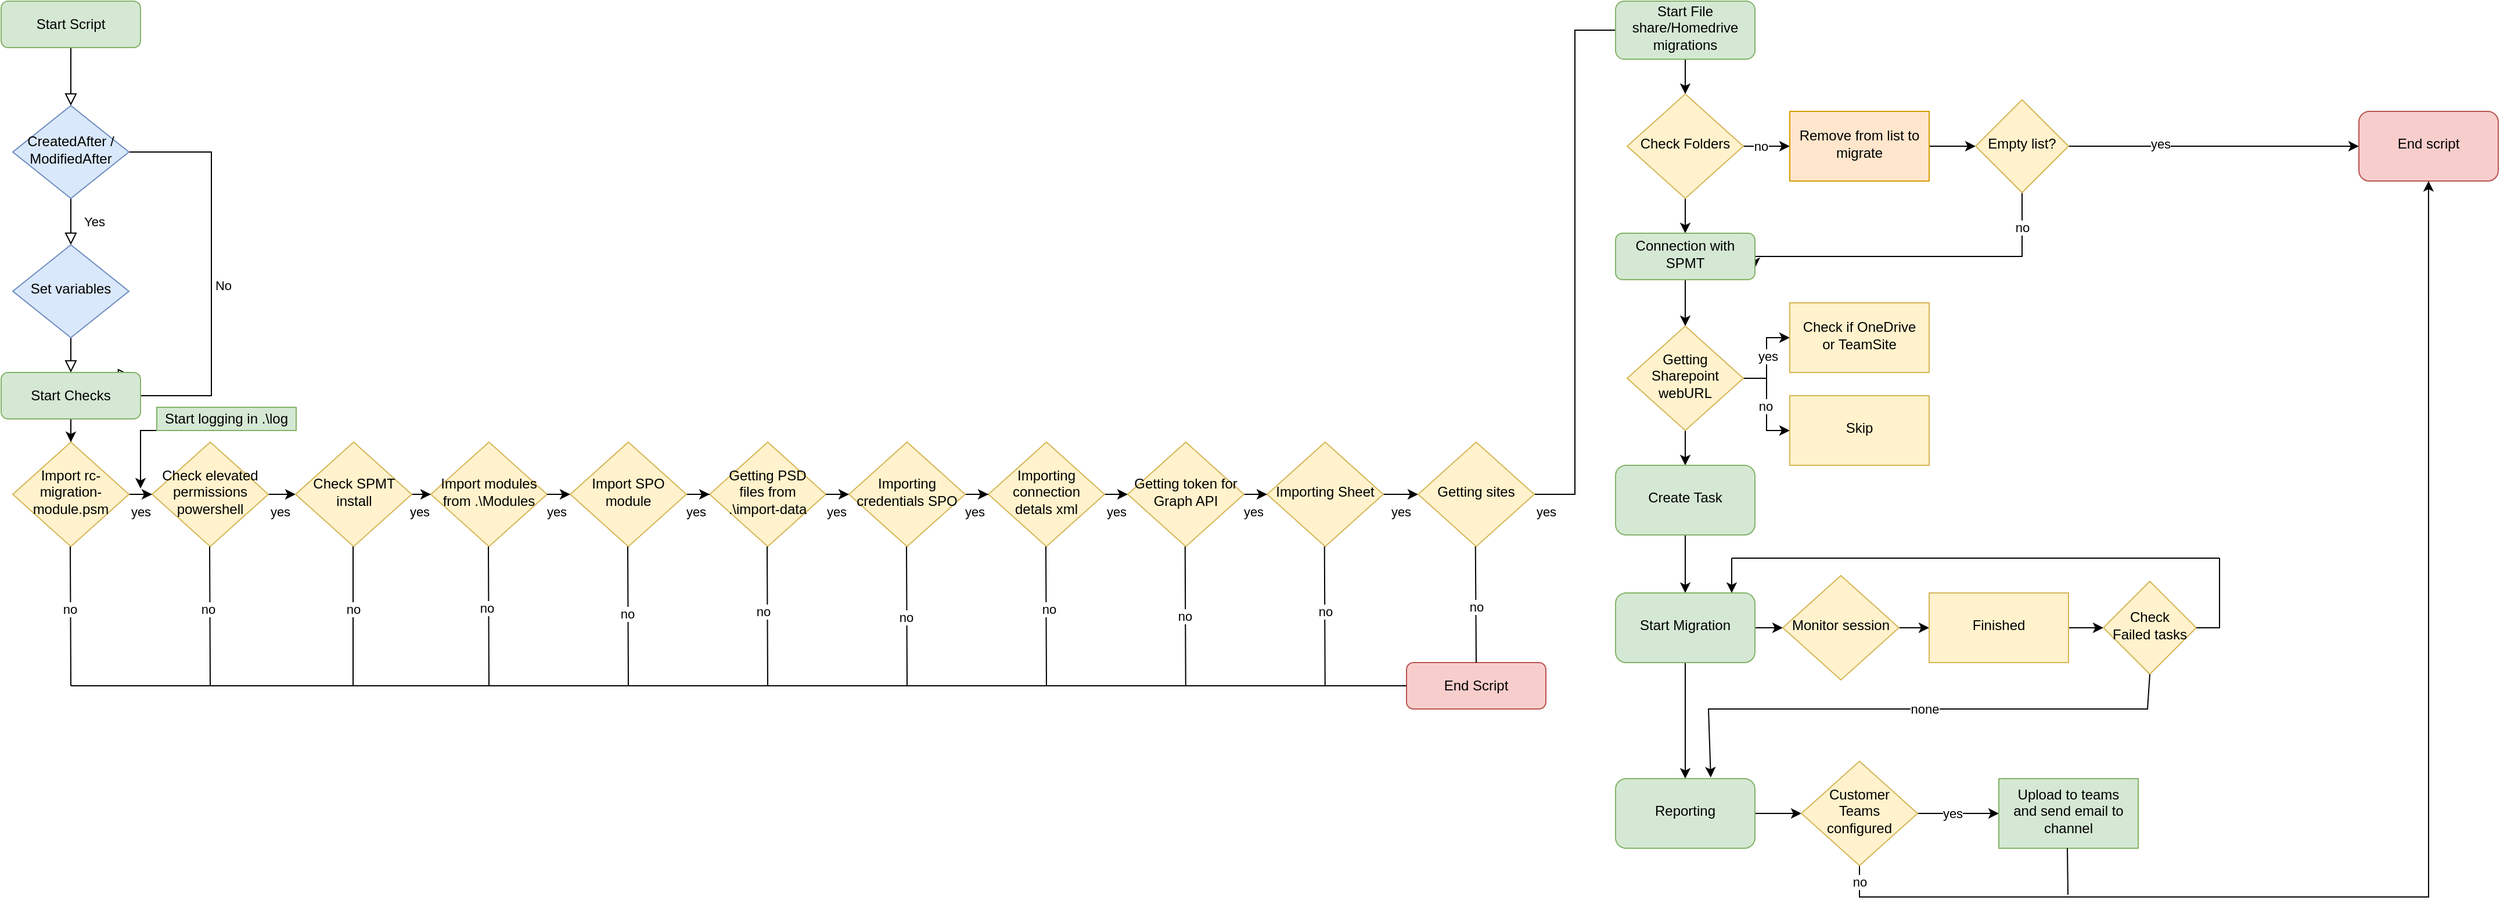 <mxfile version="22.0.4" type="onedrive">
  <diagram id="C5RBs43oDa-KdzZeNtuy" name="Page-1">
    <mxGraphModel grid="1" page="1" gridSize="10" guides="1" tooltips="1" connect="1" arrows="1" fold="1" pageScale="1" pageWidth="1169" pageHeight="827" math="0" shadow="0">
      <root>
        <mxCell id="WIyWlLk6GJQsqaUBKTNV-0" />
        <mxCell id="WIyWlLk6GJQsqaUBKTNV-1" parent="WIyWlLk6GJQsqaUBKTNV-0" />
        <mxCell id="WIyWlLk6GJQsqaUBKTNV-2" value="" style="rounded=0;html=1;jettySize=auto;orthogonalLoop=1;fontSize=11;endArrow=block;endFill=0;endSize=8;strokeWidth=1;shadow=0;labelBackgroundColor=none;edgeStyle=orthogonalEdgeStyle;" edge="1" parent="WIyWlLk6GJQsqaUBKTNV-1" source="WIyWlLk6GJQsqaUBKTNV-3" target="WIyWlLk6GJQsqaUBKTNV-6">
          <mxGeometry relative="1" as="geometry" />
        </mxCell>
        <mxCell id="WIyWlLk6GJQsqaUBKTNV-3" value="Start Script" style="rounded=1;whiteSpace=wrap;html=1;fontSize=12;glass=0;strokeWidth=1;shadow=0;fillColor=#d5e8d4;strokeColor=#82b366;" vertex="1" parent="WIyWlLk6GJQsqaUBKTNV-1">
          <mxGeometry x="10" y="10" width="120" height="40" as="geometry" />
        </mxCell>
        <mxCell id="WIyWlLk6GJQsqaUBKTNV-4" value="Yes" style="rounded=0;html=1;jettySize=auto;orthogonalLoop=1;fontSize=11;endArrow=block;endFill=0;endSize=8;strokeWidth=1;shadow=0;labelBackgroundColor=none;edgeStyle=orthogonalEdgeStyle;" edge="1" parent="WIyWlLk6GJQsqaUBKTNV-1" source="WIyWlLk6GJQsqaUBKTNV-6" target="WIyWlLk6GJQsqaUBKTNV-10">
          <mxGeometry y="20" relative="1" as="geometry">
            <mxPoint as="offset" />
          </mxGeometry>
        </mxCell>
        <mxCell id="WIyWlLk6GJQsqaUBKTNV-5" value="No" style="edgeStyle=orthogonalEdgeStyle;rounded=0;html=1;jettySize=auto;orthogonalLoop=1;fontSize=11;endArrow=block;endFill=0;endSize=8;strokeWidth=1;shadow=0;labelBackgroundColor=none;entryX=0.925;entryY=0.05;entryDx=0;entryDy=0;entryPerimeter=0;" edge="1" parent="WIyWlLk6GJQsqaUBKTNV-1" source="WIyWlLk6GJQsqaUBKTNV-6" target="WIyWlLk6GJQsqaUBKTNV-11">
          <mxGeometry y="10" relative="1" as="geometry">
            <mxPoint as="offset" />
            <mxPoint x="190" y="340" as="targetPoint" />
            <Array as="points">
              <mxPoint x="191" y="140" />
              <mxPoint x="191" y="350" />
              <mxPoint x="120" y="350" />
            </Array>
          </mxGeometry>
        </mxCell>
        <mxCell id="WIyWlLk6GJQsqaUBKTNV-6" value="CreatedAfter / ModifiedAfter" style="rhombus;whiteSpace=wrap;html=1;shadow=0;fontFamily=Helvetica;fontSize=12;align=center;strokeWidth=1;spacing=6;spacingTop=-4;fillColor=#dae8fc;strokeColor=#6c8ebf;" vertex="1" parent="WIyWlLk6GJQsqaUBKTNV-1">
          <mxGeometry x="20" y="100" width="100" height="80" as="geometry" />
        </mxCell>
        <mxCell id="WIyWlLk6GJQsqaUBKTNV-8" value="" style="rounded=0;html=1;jettySize=auto;orthogonalLoop=1;fontSize=11;endArrow=block;endFill=0;endSize=8;strokeWidth=1;shadow=0;labelBackgroundColor=none;edgeStyle=orthogonalEdgeStyle;" edge="1" parent="WIyWlLk6GJQsqaUBKTNV-1" source="WIyWlLk6GJQsqaUBKTNV-10" target="WIyWlLk6GJQsqaUBKTNV-11">
          <mxGeometry x="0.333" y="20" relative="1" as="geometry">
            <mxPoint as="offset" />
          </mxGeometry>
        </mxCell>
        <mxCell id="WIyWlLk6GJQsqaUBKTNV-10" value="Set variables" style="rhombus;whiteSpace=wrap;html=1;shadow=0;fontFamily=Helvetica;fontSize=12;align=center;strokeWidth=1;spacing=6;spacingTop=-4;fillColor=#dae8fc;strokeColor=#6c8ebf;" vertex="1" parent="WIyWlLk6GJQsqaUBKTNV-1">
          <mxGeometry x="20" y="220" width="100" height="80" as="geometry" />
        </mxCell>
        <mxCell id="X2gnwyG0yoY0E8hO98Kq-0" style="edgeStyle=orthogonalEdgeStyle;rounded=0;orthogonalLoop=1;jettySize=auto;html=1;exitX=0.5;exitY=0;exitDx=0;exitDy=0;" edge="1" parent="WIyWlLk6GJQsqaUBKTNV-1" source="WIyWlLk6GJQsqaUBKTNV-11">
          <mxGeometry relative="1" as="geometry">
            <mxPoint x="80" y="340" as="targetPoint" />
          </mxGeometry>
        </mxCell>
        <mxCell id="X2gnwyG0yoY0E8hO98Kq-4" value="" style="edgeStyle=orthogonalEdgeStyle;rounded=0;orthogonalLoop=1;jettySize=auto;html=1;" edge="1" parent="WIyWlLk6GJQsqaUBKTNV-1" source="WIyWlLk6GJQsqaUBKTNV-11" target="X2gnwyG0yoY0E8hO98Kq-2">
          <mxGeometry relative="1" as="geometry" />
        </mxCell>
        <mxCell id="WIyWlLk6GJQsqaUBKTNV-11" value="Start Checks" style="rounded=1;whiteSpace=wrap;html=1;fontSize=12;glass=0;strokeWidth=1;shadow=0;fillColor=#d5e8d4;strokeColor=#82b366;" vertex="1" parent="WIyWlLk6GJQsqaUBKTNV-1">
          <mxGeometry x="10" y="330" width="120" height="40" as="geometry" />
        </mxCell>
        <mxCell id="X2gnwyG0yoY0E8hO98Kq-1" value="End Script" style="rounded=1;whiteSpace=wrap;html=1;fontSize=12;glass=0;strokeWidth=1;shadow=0;fillColor=#f8cecc;strokeColor=#b85450;" vertex="1" parent="WIyWlLk6GJQsqaUBKTNV-1">
          <mxGeometry x="1220" y="580" width="120" height="40" as="geometry" />
        </mxCell>
        <mxCell id="X2gnwyG0yoY0E8hO98Kq-52" value="yes" style="edgeStyle=orthogonalEdgeStyle;rounded=0;orthogonalLoop=1;jettySize=auto;html=1;" edge="1" parent="WIyWlLk6GJQsqaUBKTNV-1" source="X2gnwyG0yoY0E8hO98Kq-2" target="X2gnwyG0yoY0E8hO98Kq-5">
          <mxGeometry x="0.667" y="-15" relative="1" as="geometry">
            <mxPoint as="offset" />
          </mxGeometry>
        </mxCell>
        <mxCell id="X2gnwyG0yoY0E8hO98Kq-2" value="Import rc-migration-module.psm" style="rhombus;whiteSpace=wrap;html=1;shadow=0;fontFamily=Helvetica;fontSize=12;align=center;strokeWidth=1;spacing=6;spacingTop=-4;fillColor=#fff2cc;strokeColor=#d6b656;" vertex="1" parent="WIyWlLk6GJQsqaUBKTNV-1">
          <mxGeometry x="20" y="390" width="100" height="90" as="geometry" />
        </mxCell>
        <mxCell id="X2gnwyG0yoY0E8hO98Kq-53" value="" style="edgeStyle=orthogonalEdgeStyle;rounded=0;orthogonalLoop=1;jettySize=auto;html=1;" edge="1" parent="WIyWlLk6GJQsqaUBKTNV-1" source="X2gnwyG0yoY0E8hO98Kq-5" target="X2gnwyG0yoY0E8hO98Kq-8">
          <mxGeometry relative="1" as="geometry" />
        </mxCell>
        <mxCell id="H2XWHHad7Rk51bSt3Na_-13" value="yes" style="edgeLabel;html=1;align=center;verticalAlign=middle;resizable=0;points=[];" connectable="0" vertex="1" parent="X2gnwyG0yoY0E8hO98Kq-53">
          <mxGeometry x="0.522" y="2" relative="1" as="geometry">
            <mxPoint y="17" as="offset" />
          </mxGeometry>
        </mxCell>
        <mxCell id="X2gnwyG0yoY0E8hO98Kq-5" value="Check elevated permissions powershell" style="rhombus;whiteSpace=wrap;html=1;shadow=0;fontFamily=Helvetica;fontSize=12;align=center;strokeWidth=1;spacing=6;spacingTop=-4;fillColor=#fff2cc;strokeColor=#d6b656;" vertex="1" parent="WIyWlLk6GJQsqaUBKTNV-1">
          <mxGeometry x="140" y="390" width="100" height="90" as="geometry" />
        </mxCell>
        <mxCell id="X2gnwyG0yoY0E8hO98Kq-55" value="" style="edgeStyle=orthogonalEdgeStyle;rounded=0;orthogonalLoop=1;jettySize=auto;html=1;" edge="1" parent="WIyWlLk6GJQsqaUBKTNV-1" source="X2gnwyG0yoY0E8hO98Kq-8" target="X2gnwyG0yoY0E8hO98Kq-11">
          <mxGeometry relative="1" as="geometry" />
        </mxCell>
        <mxCell id="H2XWHHad7Rk51bSt3Na_-14" value="yes" style="edgeLabel;html=1;align=center;verticalAlign=middle;resizable=0;points=[];" connectable="0" vertex="1" parent="X2gnwyG0yoY0E8hO98Kq-55">
          <mxGeometry x="0.653" y="2" relative="1" as="geometry">
            <mxPoint x="1" y="17" as="offset" />
          </mxGeometry>
        </mxCell>
        <mxCell id="X2gnwyG0yoY0E8hO98Kq-8" value="Check SPMT install" style="rhombus;whiteSpace=wrap;html=1;shadow=0;fontFamily=Helvetica;fontSize=12;align=center;strokeWidth=1;spacing=6;spacingTop=-4;fillColor=#fff2cc;strokeColor=#d6b656;" vertex="1" parent="WIyWlLk6GJQsqaUBKTNV-1">
          <mxGeometry x="263.5" y="390" width="100" height="90" as="geometry" />
        </mxCell>
        <mxCell id="X2gnwyG0yoY0E8hO98Kq-11" value="Import modules from .\Modules" style="rhombus;whiteSpace=wrap;html=1;shadow=0;fontFamily=Helvetica;fontSize=12;align=center;strokeWidth=1;spacing=6;spacingTop=-4;fillColor=#fff2cc;strokeColor=#d6b656;" vertex="1" parent="WIyWlLk6GJQsqaUBKTNV-1">
          <mxGeometry x="380" y="390" width="100" height="90" as="geometry" />
        </mxCell>
        <mxCell id="X2gnwyG0yoY0E8hO98Kq-17" value="Getting PSD files from .\import-data" style="rhombus;whiteSpace=wrap;html=1;shadow=0;fontFamily=Helvetica;fontSize=12;align=center;strokeWidth=1;spacing=6;spacingTop=-4;fillColor=#fff2cc;strokeColor=#d6b656;" vertex="1" parent="WIyWlLk6GJQsqaUBKTNV-1">
          <mxGeometry x="620" y="390" width="100" height="90" as="geometry" />
        </mxCell>
        <mxCell id="X2gnwyG0yoY0E8hO98Kq-62" value="" style="edgeStyle=orthogonalEdgeStyle;rounded=0;orthogonalLoop=1;jettySize=auto;html=1;" edge="1" parent="WIyWlLk6GJQsqaUBKTNV-1" source="X2gnwyG0yoY0E8hO98Kq-23" target="X2gnwyG0yoY0E8hO98Kq-26">
          <mxGeometry relative="1" as="geometry" />
        </mxCell>
        <mxCell id="H2XWHHad7Rk51bSt3Na_-19" value="yes" style="edgeLabel;html=1;align=center;verticalAlign=middle;resizable=0;points=[];" connectable="0" vertex="1" parent="X2gnwyG0yoY0E8hO98Kq-62">
          <mxGeometry x="0.5" y="2" relative="1" as="geometry">
            <mxPoint x="5" y="17" as="offset" />
          </mxGeometry>
        </mxCell>
        <mxCell id="X2gnwyG0yoY0E8hO98Kq-23" value="Importing connection detals xml" style="rhombus;whiteSpace=wrap;html=1;shadow=0;fontFamily=Helvetica;fontSize=12;align=center;strokeWidth=1;spacing=6;spacingTop=-4;fillColor=#fff2cc;strokeColor=#d6b656;" vertex="1" parent="WIyWlLk6GJQsqaUBKTNV-1">
          <mxGeometry x="860" y="390" width="100" height="90" as="geometry" />
        </mxCell>
        <mxCell id="X2gnwyG0yoY0E8hO98Kq-81" value="" style="edgeStyle=orthogonalEdgeStyle;rounded=0;orthogonalLoop=1;jettySize=auto;html=1;" edge="1" parent="WIyWlLk6GJQsqaUBKTNV-1" source="X2gnwyG0yoY0E8hO98Kq-26" target="X2gnwyG0yoY0E8hO98Kq-80">
          <mxGeometry relative="1" as="geometry" />
        </mxCell>
        <mxCell id="H2XWHHad7Rk51bSt3Na_-20" value="yes" style="edgeLabel;html=1;align=center;verticalAlign=middle;resizable=0;points=[];" connectable="0" vertex="1" parent="X2gnwyG0yoY0E8hO98Kq-81">
          <mxGeometry x="0.6" y="2" relative="1" as="geometry">
            <mxPoint y="17" as="offset" />
          </mxGeometry>
        </mxCell>
        <mxCell id="X2gnwyG0yoY0E8hO98Kq-26" value="Getting token for Graph API" style="rhombus;whiteSpace=wrap;html=1;shadow=0;fontFamily=Helvetica;fontSize=12;align=center;strokeWidth=1;spacing=6;spacingTop=-4;fillColor=#fff2cc;strokeColor=#d6b656;" vertex="1" parent="WIyWlLk6GJQsqaUBKTNV-1">
          <mxGeometry x="980" y="390" width="100" height="90" as="geometry" />
        </mxCell>
        <mxCell id="X2gnwyG0yoY0E8hO98Kq-63" value="" style="edgeStyle=orthogonalEdgeStyle;rounded=0;orthogonalLoop=1;jettySize=auto;html=1;" edge="1" parent="WIyWlLk6GJQsqaUBKTNV-1" source="X2gnwyG0yoY0E8hO98Kq-50">
          <mxGeometry relative="1" as="geometry">
            <mxPoint x="130" y="430" as="targetPoint" />
            <Array as="points">
              <mxPoint x="264" y="380" />
              <mxPoint x="131" y="380" />
            </Array>
          </mxGeometry>
        </mxCell>
        <mxCell id="X2gnwyG0yoY0E8hO98Kq-50" value="Start logging in .\log" style="rounded=0;whiteSpace=wrap;html=1;fillColor=#d5e8d4;strokeColor=#82b366;" vertex="1" parent="WIyWlLk6GJQsqaUBKTNV-1">
          <mxGeometry x="144" y="360" width="120" height="20" as="geometry" />
        </mxCell>
        <mxCell id="X2gnwyG0yoY0E8hO98Kq-57" value="" style="edgeStyle=orthogonalEdgeStyle;rounded=0;orthogonalLoop=1;jettySize=auto;html=1;" edge="1" parent="WIyWlLk6GJQsqaUBKTNV-1" source="X2gnwyG0yoY0E8hO98Kq-11" target="X2gnwyG0yoY0E8hO98Kq-14">
          <mxGeometry relative="1" as="geometry">
            <mxPoint x="480" y="435" as="sourcePoint" />
            <mxPoint x="590" y="435" as="targetPoint" />
          </mxGeometry>
        </mxCell>
        <mxCell id="H2XWHHad7Rk51bSt3Na_-15" value="yes" style="edgeLabel;html=1;align=center;verticalAlign=middle;resizable=0;points=[];" connectable="0" vertex="1" parent="X2gnwyG0yoY0E8hO98Kq-57">
          <mxGeometry x="0.6" y="2" relative="1" as="geometry">
            <mxPoint y="17" as="offset" />
          </mxGeometry>
        </mxCell>
        <mxCell id="X2gnwyG0yoY0E8hO98Kq-58" value="" style="edgeStyle=orthogonalEdgeStyle;rounded=0;orthogonalLoop=1;jettySize=auto;html=1;" edge="1" parent="WIyWlLk6GJQsqaUBKTNV-1" source="X2gnwyG0yoY0E8hO98Kq-14" target="X2gnwyG0yoY0E8hO98Kq-17">
          <mxGeometry relative="1" as="geometry" />
        </mxCell>
        <mxCell id="H2XWHHad7Rk51bSt3Na_-16" value="yes" style="edgeLabel;html=1;align=center;verticalAlign=middle;resizable=0;points=[];" connectable="0" vertex="1" parent="X2gnwyG0yoY0E8hO98Kq-58">
          <mxGeometry x="0.6" y="3" relative="1" as="geometry">
            <mxPoint y="18" as="offset" />
          </mxGeometry>
        </mxCell>
        <mxCell id="X2gnwyG0yoY0E8hO98Kq-14" value="Import SPO module" style="rhombus;whiteSpace=wrap;html=1;shadow=0;fontFamily=Helvetica;fontSize=12;align=center;strokeWidth=1;spacing=6;spacingTop=-4;fillColor=#fff2cc;strokeColor=#d6b656;" vertex="1" parent="WIyWlLk6GJQsqaUBKTNV-1">
          <mxGeometry x="500" y="390" width="100" height="90" as="geometry" />
        </mxCell>
        <mxCell id="X2gnwyG0yoY0E8hO98Kq-60" value="" style="edgeStyle=orthogonalEdgeStyle;rounded=0;orthogonalLoop=1;jettySize=auto;html=1;" edge="1" parent="WIyWlLk6GJQsqaUBKTNV-1" source="X2gnwyG0yoY0E8hO98Kq-17" target="X2gnwyG0yoY0E8hO98Kq-20">
          <mxGeometry relative="1" as="geometry">
            <mxPoint x="720" y="435" as="sourcePoint" />
            <mxPoint x="830" y="435" as="targetPoint" />
          </mxGeometry>
        </mxCell>
        <mxCell id="H2XWHHad7Rk51bSt3Na_-17" value="yes" style="edgeLabel;html=1;align=center;verticalAlign=middle;resizable=0;points=[];" connectable="0" vertex="1" parent="X2gnwyG0yoY0E8hO98Kq-60">
          <mxGeometry x="0.633" y="-1" relative="1" as="geometry">
            <mxPoint y="14" as="offset" />
          </mxGeometry>
        </mxCell>
        <mxCell id="X2gnwyG0yoY0E8hO98Kq-61" value="" style="edgeStyle=orthogonalEdgeStyle;rounded=0;orthogonalLoop=1;jettySize=auto;html=1;" edge="1" parent="WIyWlLk6GJQsqaUBKTNV-1" source="X2gnwyG0yoY0E8hO98Kq-20" target="X2gnwyG0yoY0E8hO98Kq-23">
          <mxGeometry relative="1" as="geometry" />
        </mxCell>
        <mxCell id="H2XWHHad7Rk51bSt3Na_-18" value="yes" style="edgeLabel;html=1;align=center;verticalAlign=middle;resizable=0;points=[];" connectable="0" vertex="1" parent="X2gnwyG0yoY0E8hO98Kq-61">
          <mxGeometry x="0.6" y="2" relative="1" as="geometry">
            <mxPoint y="17" as="offset" />
          </mxGeometry>
        </mxCell>
        <mxCell id="X2gnwyG0yoY0E8hO98Kq-20" value="Importing credentials SPO" style="rhombus;whiteSpace=wrap;html=1;shadow=0;fontFamily=Helvetica;fontSize=12;align=center;strokeWidth=1;spacing=6;spacingTop=-4;fillColor=#fff2cc;strokeColor=#d6b656;" vertex="1" parent="WIyWlLk6GJQsqaUBKTNV-1">
          <mxGeometry x="740" y="390" width="100" height="90" as="geometry" />
        </mxCell>
        <mxCell id="X2gnwyG0yoY0E8hO98Kq-70" value="" style="endArrow=none;html=1;rounded=0;" edge="1" parent="WIyWlLk6GJQsqaUBKTNV-1">
          <mxGeometry width="50" height="50" relative="1" as="geometry">
            <mxPoint x="910" y="600" as="sourcePoint" />
            <mxPoint x="909.5" y="480" as="targetPoint" />
          </mxGeometry>
        </mxCell>
        <mxCell id="H2XWHHad7Rk51bSt3Na_-7" value="no" style="edgeLabel;html=1;align=center;verticalAlign=middle;resizable=0;points=[];" connectable="0" vertex="1" parent="X2gnwyG0yoY0E8hO98Kq-70">
          <mxGeometry x="0.1" y="-2" relative="1" as="geometry">
            <mxPoint as="offset" />
          </mxGeometry>
        </mxCell>
        <mxCell id="X2gnwyG0yoY0E8hO98Kq-71" value="" style="endArrow=none;html=1;rounded=0;" edge="1" parent="WIyWlLk6GJQsqaUBKTNV-1">
          <mxGeometry width="50" height="50" relative="1" as="geometry">
            <mxPoint x="790" y="600" as="sourcePoint" />
            <mxPoint x="789.5" y="480" as="targetPoint" />
          </mxGeometry>
        </mxCell>
        <mxCell id="H2XWHHad7Rk51bSt3Na_-6" value="no" style="edgeLabel;html=1;align=center;verticalAlign=middle;resizable=0;points=[];" connectable="0" vertex="1" parent="X2gnwyG0yoY0E8hO98Kq-71">
          <mxGeometry x="-0.017" y="1" relative="1" as="geometry">
            <mxPoint as="offset" />
          </mxGeometry>
        </mxCell>
        <mxCell id="X2gnwyG0yoY0E8hO98Kq-72" value="" style="endArrow=none;html=1;rounded=0;" edge="1" parent="WIyWlLk6GJQsqaUBKTNV-1">
          <mxGeometry width="50" height="50" relative="1" as="geometry">
            <mxPoint x="670" y="600" as="sourcePoint" />
            <mxPoint x="669.5" y="480" as="targetPoint" />
          </mxGeometry>
        </mxCell>
        <mxCell id="H2XWHHad7Rk51bSt3Na_-5" value="no" style="edgeLabel;html=1;align=center;verticalAlign=middle;resizable=0;points=[];" connectable="0" vertex="1" parent="X2gnwyG0yoY0E8hO98Kq-72">
          <mxGeometry x="0.067" y="4" relative="1" as="geometry">
            <mxPoint as="offset" />
          </mxGeometry>
        </mxCell>
        <mxCell id="X2gnwyG0yoY0E8hO98Kq-73" value="" style="endArrow=none;html=1;rounded=0;" edge="1" parent="WIyWlLk6GJQsqaUBKTNV-1">
          <mxGeometry width="50" height="50" relative="1" as="geometry">
            <mxPoint x="550" y="600" as="sourcePoint" />
            <mxPoint x="549.5" y="480" as="targetPoint" />
          </mxGeometry>
        </mxCell>
        <mxCell id="H2XWHHad7Rk51bSt3Na_-4" value="no" style="edgeLabel;html=1;align=center;verticalAlign=middle;resizable=0;points=[];" connectable="0" vertex="1" parent="X2gnwyG0yoY0E8hO98Kq-73">
          <mxGeometry x="0.033" y="1" relative="1" as="geometry">
            <mxPoint as="offset" />
          </mxGeometry>
        </mxCell>
        <mxCell id="X2gnwyG0yoY0E8hO98Kq-74" value="" style="endArrow=none;html=1;rounded=0;" edge="1" parent="WIyWlLk6GJQsqaUBKTNV-1">
          <mxGeometry width="50" height="50" relative="1" as="geometry">
            <mxPoint x="430" y="600" as="sourcePoint" />
            <mxPoint x="429.5" y="480" as="targetPoint" />
          </mxGeometry>
        </mxCell>
        <mxCell id="H2XWHHad7Rk51bSt3Na_-3" value="no" style="edgeLabel;html=1;align=center;verticalAlign=middle;resizable=0;points=[];" connectable="0" vertex="1" parent="X2gnwyG0yoY0E8hO98Kq-74">
          <mxGeometry x="0.117" y="2" relative="1" as="geometry">
            <mxPoint as="offset" />
          </mxGeometry>
        </mxCell>
        <mxCell id="X2gnwyG0yoY0E8hO98Kq-75" value="" style="endArrow=none;html=1;rounded=0;" edge="1" parent="WIyWlLk6GJQsqaUBKTNV-1">
          <mxGeometry width="50" height="50" relative="1" as="geometry">
            <mxPoint x="313" y="600" as="sourcePoint" />
            <mxPoint x="313" y="480" as="targetPoint" />
          </mxGeometry>
        </mxCell>
        <mxCell id="H2XWHHad7Rk51bSt3Na_-2" value="no" style="edgeLabel;html=1;align=center;verticalAlign=middle;resizable=0;points=[];" connectable="0" vertex="1" parent="X2gnwyG0yoY0E8hO98Kq-75">
          <mxGeometry x="0.1" relative="1" as="geometry">
            <mxPoint as="offset" />
          </mxGeometry>
        </mxCell>
        <mxCell id="X2gnwyG0yoY0E8hO98Kq-76" value="" style="endArrow=none;html=1;rounded=0;" edge="1" parent="WIyWlLk6GJQsqaUBKTNV-1">
          <mxGeometry width="50" height="50" relative="1" as="geometry">
            <mxPoint x="190" y="600" as="sourcePoint" />
            <mxPoint x="189.5" y="480" as="targetPoint" />
          </mxGeometry>
        </mxCell>
        <mxCell id="X2gnwyG0yoY0E8hO98Kq-77" value="" style="endArrow=none;html=1;rounded=0;" edge="1" parent="WIyWlLk6GJQsqaUBKTNV-1">
          <mxGeometry width="50" height="50" relative="1" as="geometry">
            <mxPoint x="70" y="600" as="sourcePoint" />
            <mxPoint x="69.5" y="480" as="targetPoint" />
          </mxGeometry>
        </mxCell>
        <mxCell id="H2XWHHad7Rk51bSt3Na_-0" value="no" style="edgeLabel;html=1;align=center;verticalAlign=middle;resizable=0;points=[];" connectable="0" vertex="1" parent="X2gnwyG0yoY0E8hO98Kq-77">
          <mxGeometry x="0.1" y="1" relative="1" as="geometry">
            <mxPoint as="offset" />
          </mxGeometry>
        </mxCell>
        <mxCell id="X2gnwyG0yoY0E8hO98Kq-78" value="" style="endArrow=none;html=1;rounded=0;exitX=0;exitY=0.5;exitDx=0;exitDy=0;" edge="1" parent="WIyWlLk6GJQsqaUBKTNV-1" source="X2gnwyG0yoY0E8hO98Kq-1">
          <mxGeometry width="50" height="50" relative="1" as="geometry">
            <mxPoint x="540" y="599.5" as="sourcePoint" />
            <mxPoint x="70" y="600" as="targetPoint" />
          </mxGeometry>
        </mxCell>
        <mxCell id="X2gnwyG0yoY0E8hO98Kq-83" value="" style="edgeStyle=orthogonalEdgeStyle;rounded=0;orthogonalLoop=1;jettySize=auto;html=1;" edge="1" parent="WIyWlLk6GJQsqaUBKTNV-1" source="X2gnwyG0yoY0E8hO98Kq-80" target="X2gnwyG0yoY0E8hO98Kq-82">
          <mxGeometry relative="1" as="geometry" />
        </mxCell>
        <mxCell id="H2XWHHad7Rk51bSt3Na_-21" value="yes" style="edgeLabel;html=1;align=center;verticalAlign=middle;resizable=0;points=[];" connectable="0" vertex="1" parent="X2gnwyG0yoY0E8hO98Kq-83">
          <mxGeometry x="0.4" y="-3" relative="1" as="geometry">
            <mxPoint y="12" as="offset" />
          </mxGeometry>
        </mxCell>
        <mxCell id="X2gnwyG0yoY0E8hO98Kq-80" value="Importing Sheet" style="rhombus;whiteSpace=wrap;html=1;shadow=0;fontFamily=Helvetica;fontSize=12;align=center;strokeWidth=1;spacing=6;spacingTop=-4;fillColor=#fff2cc;strokeColor=#d6b656;" vertex="1" parent="WIyWlLk6GJQsqaUBKTNV-1">
          <mxGeometry x="1100" y="390" width="100" height="90" as="geometry" />
        </mxCell>
        <mxCell id="X2gnwyG0yoY0E8hO98Kq-93" value="" style="edgeStyle=orthogonalEdgeStyle;rounded=0;orthogonalLoop=1;jettySize=auto;html=1;entryX=1;entryY=0.5;entryDx=0;entryDy=0;" edge="1" parent="WIyWlLk6GJQsqaUBKTNV-1" source="X2gnwyG0yoY0E8hO98Kq-82" target="X2gnwyG0yoY0E8hO98Kq-92">
          <mxGeometry relative="1" as="geometry">
            <mxPoint x="1365" y="440" as="sourcePoint" />
            <mxPoint x="215" y="675" as="targetPoint" />
            <Array as="points">
              <mxPoint x="1365" y="435" />
              <mxPoint x="1365" y="35" />
            </Array>
          </mxGeometry>
        </mxCell>
        <mxCell id="H2XWHHad7Rk51bSt3Na_-22" value="yes" style="edgeLabel;html=1;align=center;verticalAlign=middle;resizable=0;points=[];" connectable="0" vertex="1" parent="X2gnwyG0yoY0E8hO98Kq-93">
          <mxGeometry x="-0.922" relative="1" as="geometry">
            <mxPoint x="-13" y="15" as="offset" />
          </mxGeometry>
        </mxCell>
        <mxCell id="X2gnwyG0yoY0E8hO98Kq-82" value="Getting sites" style="rhombus;whiteSpace=wrap;html=1;shadow=0;fontFamily=Helvetica;fontSize=12;align=center;strokeWidth=1;spacing=6;spacingTop=-4;fillColor=#fff2cc;strokeColor=#d6b656;" vertex="1" parent="WIyWlLk6GJQsqaUBKTNV-1">
          <mxGeometry x="1230" y="390" width="100" height="90" as="geometry" />
        </mxCell>
        <mxCell id="X2gnwyG0yoY0E8hO98Kq-86" value="" style="endArrow=none;html=1;rounded=0;" edge="1" parent="WIyWlLk6GJQsqaUBKTNV-1">
          <mxGeometry width="50" height="50" relative="1" as="geometry">
            <mxPoint x="1029.88" y="600" as="sourcePoint" />
            <mxPoint x="1029.38" y="480" as="targetPoint" />
          </mxGeometry>
        </mxCell>
        <mxCell id="H2XWHHad7Rk51bSt3Na_-8" value="no" style="edgeLabel;html=1;align=center;verticalAlign=middle;resizable=0;points=[];" connectable="0" vertex="1" parent="X2gnwyG0yoY0E8hO98Kq-86">
          <mxGeometry y="1" relative="1" as="geometry">
            <mxPoint as="offset" />
          </mxGeometry>
        </mxCell>
        <mxCell id="X2gnwyG0yoY0E8hO98Kq-87" value="" style="endArrow=none;html=1;rounded=0;" edge="1" parent="WIyWlLk6GJQsqaUBKTNV-1">
          <mxGeometry width="50" height="50" relative="1" as="geometry">
            <mxPoint x="1149.88" y="600" as="sourcePoint" />
            <mxPoint x="1149.38" y="480" as="targetPoint" />
          </mxGeometry>
        </mxCell>
        <mxCell id="H2XWHHad7Rk51bSt3Na_-9" value="no" style="edgeLabel;html=1;align=center;verticalAlign=middle;resizable=0;points=[];" connectable="0" vertex="1" parent="X2gnwyG0yoY0E8hO98Kq-87">
          <mxGeometry x="0.067" relative="1" as="geometry">
            <mxPoint as="offset" />
          </mxGeometry>
        </mxCell>
        <mxCell id="X2gnwyG0yoY0E8hO98Kq-88" value="" style="endArrow=none;html=1;rounded=0;exitX=0.5;exitY=0;exitDx=0;exitDy=0;" edge="1" parent="WIyWlLk6GJQsqaUBKTNV-1" source="X2gnwyG0yoY0E8hO98Kq-1">
          <mxGeometry width="50" height="50" relative="1" as="geometry">
            <mxPoint x="1279" y="560" as="sourcePoint" />
            <mxPoint x="1279.38" y="480" as="targetPoint" />
          </mxGeometry>
        </mxCell>
        <mxCell id="H2XWHHad7Rk51bSt3Na_-10" value="no" style="edgeLabel;html=1;align=center;verticalAlign=middle;resizable=0;points=[];" connectable="0" vertex="1" parent="X2gnwyG0yoY0E8hO98Kq-88">
          <mxGeometry x="-0.04" relative="1" as="geometry">
            <mxPoint as="offset" />
          </mxGeometry>
        </mxCell>
        <mxCell id="X2gnwyG0yoY0E8hO98Kq-97" value="" style="edgeStyle=orthogonalEdgeStyle;rounded=0;orthogonalLoop=1;jettySize=auto;html=1;" edge="1" parent="WIyWlLk6GJQsqaUBKTNV-1" source="X2gnwyG0yoY0E8hO98Kq-92" target="X2gnwyG0yoY0E8hO98Kq-96">
          <mxGeometry relative="1" as="geometry" />
        </mxCell>
        <mxCell id="X2gnwyG0yoY0E8hO98Kq-92" value="Start File share/Homedrive migrations" style="rounded=1;whiteSpace=wrap;html=1;fillColor=#d5e8d4;strokeColor=#82b366;shadow=0;strokeWidth=1;spacing=6;spacingTop=-4;" vertex="1" parent="WIyWlLk6GJQsqaUBKTNV-1">
          <mxGeometry x="1400" y="10" width="120" height="50" as="geometry" />
        </mxCell>
        <mxCell id="X2gnwyG0yoY0E8hO98Kq-99" value="" style="edgeStyle=orthogonalEdgeStyle;rounded=0;orthogonalLoop=1;jettySize=auto;html=1;" edge="1" parent="WIyWlLk6GJQsqaUBKTNV-1" source="X2gnwyG0yoY0E8hO98Kq-96" target="X2gnwyG0yoY0E8hO98Kq-98">
          <mxGeometry relative="1" as="geometry" />
        </mxCell>
        <mxCell id="H2XWHHad7Rk51bSt3Na_-23" value="no" style="edgeLabel;html=1;align=center;verticalAlign=middle;resizable=0;points=[];" connectable="0" vertex="1" parent="X2gnwyG0yoY0E8hO98Kq-99">
          <mxGeometry x="-0.25" relative="1" as="geometry">
            <mxPoint as="offset" />
          </mxGeometry>
        </mxCell>
        <mxCell id="X2gnwyG0yoY0E8hO98Kq-105" value="" style="edgeStyle=orthogonalEdgeStyle;rounded=0;orthogonalLoop=1;jettySize=auto;html=1;" edge="1" parent="WIyWlLk6GJQsqaUBKTNV-1" source="X2gnwyG0yoY0E8hO98Kq-96" target="X2gnwyG0yoY0E8hO98Kq-104">
          <mxGeometry relative="1" as="geometry" />
        </mxCell>
        <mxCell id="X2gnwyG0yoY0E8hO98Kq-96" value="Check Folders" style="rhombus;whiteSpace=wrap;html=1;shadow=0;fontFamily=Helvetica;fontSize=12;align=center;strokeWidth=1;spacing=6;spacingTop=-4;fillColor=#fff2cc;strokeColor=#d6b656;" vertex="1" parent="WIyWlLk6GJQsqaUBKTNV-1">
          <mxGeometry x="1410" y="90" width="100" height="90" as="geometry" />
        </mxCell>
        <mxCell id="X2gnwyG0yoY0E8hO98Kq-101" value="" style="edgeStyle=orthogonalEdgeStyle;rounded=0;orthogonalLoop=1;jettySize=auto;html=1;" edge="1" parent="WIyWlLk6GJQsqaUBKTNV-1" source="X2gnwyG0yoY0E8hO98Kq-98" target="X2gnwyG0yoY0E8hO98Kq-100">
          <mxGeometry relative="1" as="geometry" />
        </mxCell>
        <mxCell id="X2gnwyG0yoY0E8hO98Kq-98" value="Remove from list to migrate" style="whiteSpace=wrap;html=1;fillColor=#ffe6cc;strokeColor=#d79b00;shadow=0;strokeWidth=1;spacing=6;spacingTop=-4;" vertex="1" parent="WIyWlLk6GJQsqaUBKTNV-1">
          <mxGeometry x="1550" y="105" width="120" height="60" as="geometry" />
        </mxCell>
        <mxCell id="X2gnwyG0yoY0E8hO98Kq-103" value="" style="edgeStyle=orthogonalEdgeStyle;rounded=0;orthogonalLoop=1;jettySize=auto;html=1;" edge="1" parent="WIyWlLk6GJQsqaUBKTNV-1" source="X2gnwyG0yoY0E8hO98Kq-100" target="X2gnwyG0yoY0E8hO98Kq-102">
          <mxGeometry relative="1" as="geometry" />
        </mxCell>
        <mxCell id="H2XWHHad7Rk51bSt3Na_-25" value="yes" style="edgeLabel;html=1;align=center;verticalAlign=middle;resizable=0;points=[];" connectable="0" vertex="1" parent="X2gnwyG0yoY0E8hO98Kq-103">
          <mxGeometry x="-0.368" y="2" relative="1" as="geometry">
            <mxPoint as="offset" />
          </mxGeometry>
        </mxCell>
        <mxCell id="X2gnwyG0yoY0E8hO98Kq-107" value="" style="edgeStyle=orthogonalEdgeStyle;rounded=0;orthogonalLoop=1;jettySize=auto;html=1;entryX=1;entryY=0.75;entryDx=0;entryDy=0;" edge="1" parent="WIyWlLk6GJQsqaUBKTNV-1" source="X2gnwyG0yoY0E8hO98Kq-100" target="X2gnwyG0yoY0E8hO98Kq-104">
          <mxGeometry relative="1" as="geometry">
            <Array as="points">
              <mxPoint x="1750" y="230" />
              <mxPoint x="1520" y="230" />
            </Array>
          </mxGeometry>
        </mxCell>
        <mxCell id="H2XWHHad7Rk51bSt3Na_-26" value="no" style="edgeLabel;html=1;align=center;verticalAlign=middle;resizable=0;points=[];" connectable="0" vertex="1" parent="X2gnwyG0yoY0E8hO98Kq-107">
          <mxGeometry x="-0.797" relative="1" as="geometry">
            <mxPoint as="offset" />
          </mxGeometry>
        </mxCell>
        <mxCell id="X2gnwyG0yoY0E8hO98Kq-100" value="Empty list?" style="rhombus;whiteSpace=wrap;html=1;fillColor=#fff2cc;strokeColor=#d6b656;shadow=0;strokeWidth=1;spacing=6;spacingTop=-4;" vertex="1" parent="WIyWlLk6GJQsqaUBKTNV-1">
          <mxGeometry x="1710" y="95" width="80" height="80" as="geometry" />
        </mxCell>
        <mxCell id="X2gnwyG0yoY0E8hO98Kq-102" value="End script" style="rounded=1;whiteSpace=wrap;html=1;fillColor=#f8cecc;strokeColor=#b85450;shadow=0;strokeWidth=1;spacing=6;spacingTop=-4;" vertex="1" parent="WIyWlLk6GJQsqaUBKTNV-1">
          <mxGeometry x="2040" y="105" width="120" height="60" as="geometry" />
        </mxCell>
        <mxCell id="X2gnwyG0yoY0E8hO98Kq-109" value="" style="edgeStyle=orthogonalEdgeStyle;rounded=0;orthogonalLoop=1;jettySize=auto;html=1;" edge="1" parent="WIyWlLk6GJQsqaUBKTNV-1" source="X2gnwyG0yoY0E8hO98Kq-104" target="X2gnwyG0yoY0E8hO98Kq-110">
          <mxGeometry relative="1" as="geometry">
            <mxPoint x="1460" y="310" as="targetPoint" />
          </mxGeometry>
        </mxCell>
        <mxCell id="X2gnwyG0yoY0E8hO98Kq-104" value="Connection with SPMT" style="rounded=1;whiteSpace=wrap;html=1;fillColor=#d5e8d4;strokeColor=#82b366;shadow=0;strokeWidth=1;spacing=6;spacingTop=-4;" vertex="1" parent="WIyWlLk6GJQsqaUBKTNV-1">
          <mxGeometry x="1400" y="210" width="120" height="40" as="geometry" />
        </mxCell>
        <mxCell id="X2gnwyG0yoY0E8hO98Kq-112" value="" style="edgeStyle=orthogonalEdgeStyle;rounded=0;orthogonalLoop=1;jettySize=auto;html=1;" edge="1" parent="WIyWlLk6GJQsqaUBKTNV-1" source="X2gnwyG0yoY0E8hO98Kq-110" target="X2gnwyG0yoY0E8hO98Kq-111">
          <mxGeometry relative="1" as="geometry" />
        </mxCell>
        <mxCell id="X2gnwyG0yoY0E8hO98Kq-114" value="" style="edgeStyle=orthogonalEdgeStyle;rounded=0;orthogonalLoop=1;jettySize=auto;html=1;" edge="1" parent="WIyWlLk6GJQsqaUBKTNV-1" source="X2gnwyG0yoY0E8hO98Kq-110" target="X2gnwyG0yoY0E8hO98Kq-113">
          <mxGeometry relative="1" as="geometry" />
        </mxCell>
        <mxCell id="H2XWHHad7Rk51bSt3Na_-27" value="no" style="edgeLabel;html=1;align=center;verticalAlign=middle;resizable=0;points=[];" connectable="0" vertex="1" parent="X2gnwyG0yoY0E8hO98Kq-114">
          <mxGeometry x="0.035" y="-1" relative="1" as="geometry">
            <mxPoint as="offset" />
          </mxGeometry>
        </mxCell>
        <mxCell id="X2gnwyG0yoY0E8hO98Kq-133" style="edgeStyle=orthogonalEdgeStyle;rounded=0;orthogonalLoop=1;jettySize=auto;html=1;" edge="1" parent="WIyWlLk6GJQsqaUBKTNV-1" source="X2gnwyG0yoY0E8hO98Kq-110" target="X2gnwyG0yoY0E8hO98Kq-132">
          <mxGeometry relative="1" as="geometry" />
        </mxCell>
        <mxCell id="H2XWHHad7Rk51bSt3Na_-28" value="yes" style="edgeLabel;html=1;align=center;verticalAlign=middle;resizable=0;points=[];" connectable="0" vertex="1" parent="X2gnwyG0yoY0E8hO98Kq-133">
          <mxGeometry x="0.04" y="-1" relative="1" as="geometry">
            <mxPoint as="offset" />
          </mxGeometry>
        </mxCell>
        <mxCell id="X2gnwyG0yoY0E8hO98Kq-110" value="Getting Sharepoint webURL" style="rhombus;whiteSpace=wrap;html=1;shadow=0;fontFamily=Helvetica;fontSize=12;align=center;strokeWidth=1;spacing=6;spacingTop=-4;fillColor=#fff2cc;strokeColor=#d6b656;" vertex="1" parent="WIyWlLk6GJQsqaUBKTNV-1">
          <mxGeometry x="1410" y="290" width="100" height="90" as="geometry" />
        </mxCell>
        <mxCell id="X2gnwyG0yoY0E8hO98Kq-116" value="" style="edgeStyle=orthogonalEdgeStyle;rounded=0;orthogonalLoop=1;jettySize=auto;html=1;" edge="1" parent="WIyWlLk6GJQsqaUBKTNV-1" source="X2gnwyG0yoY0E8hO98Kq-111" target="X2gnwyG0yoY0E8hO98Kq-115">
          <mxGeometry relative="1" as="geometry" />
        </mxCell>
        <mxCell id="X2gnwyG0yoY0E8hO98Kq-111" value="Create Task" style="rounded=1;whiteSpace=wrap;html=1;fillColor=#d5e8d4;strokeColor=#82b366;shadow=0;strokeWidth=1;spacing=6;spacingTop=-4;" vertex="1" parent="WIyWlLk6GJQsqaUBKTNV-1">
          <mxGeometry x="1400" y="410" width="120" height="60" as="geometry" />
        </mxCell>
        <mxCell id="X2gnwyG0yoY0E8hO98Kq-113" value="Skip" style="whiteSpace=wrap;html=1;fillColor=#fff2cc;strokeColor=#d6b656;shadow=0;strokeWidth=1;spacing=6;spacingTop=-4;" vertex="1" parent="WIyWlLk6GJQsqaUBKTNV-1">
          <mxGeometry x="1550" y="350" width="120" height="60" as="geometry" />
        </mxCell>
        <mxCell id="X2gnwyG0yoY0E8hO98Kq-118" value="" style="edgeStyle=orthogonalEdgeStyle;rounded=0;orthogonalLoop=1;jettySize=auto;html=1;" edge="1" parent="WIyWlLk6GJQsqaUBKTNV-1" source="X2gnwyG0yoY0E8hO98Kq-115" target="X2gnwyG0yoY0E8hO98Kq-117">
          <mxGeometry relative="1" as="geometry" />
        </mxCell>
        <mxCell id="X2gnwyG0yoY0E8hO98Kq-124" value="" style="edgeStyle=orthogonalEdgeStyle;rounded=0;orthogonalLoop=1;jettySize=auto;html=1;entryX=0.5;entryY=0;entryDx=0;entryDy=0;" edge="1" parent="WIyWlLk6GJQsqaUBKTNV-1" source="X2gnwyG0yoY0E8hO98Kq-115" target="X2gnwyG0yoY0E8hO98Kq-123">
          <mxGeometry relative="1" as="geometry">
            <mxPoint x="1460" y="650" as="targetPoint" />
          </mxGeometry>
        </mxCell>
        <mxCell id="X2gnwyG0yoY0E8hO98Kq-115" value="Start Migration" style="rounded=1;whiteSpace=wrap;html=1;fillColor=#d5e8d4;strokeColor=#82b366;shadow=0;strokeWidth=1;spacing=6;spacingTop=-4;" vertex="1" parent="WIyWlLk6GJQsqaUBKTNV-1">
          <mxGeometry x="1400" y="520" width="120" height="60" as="geometry" />
        </mxCell>
        <mxCell id="X2gnwyG0yoY0E8hO98Kq-120" value="" style="edgeStyle=orthogonalEdgeStyle;rounded=0;orthogonalLoop=1;jettySize=auto;html=1;" edge="1" parent="WIyWlLk6GJQsqaUBKTNV-1" source="X2gnwyG0yoY0E8hO98Kq-117" target="X2gnwyG0yoY0E8hO98Kq-119">
          <mxGeometry relative="1" as="geometry" />
        </mxCell>
        <mxCell id="X2gnwyG0yoY0E8hO98Kq-117" value="Monitor session" style="rhombus;whiteSpace=wrap;html=1;shadow=0;fontFamily=Helvetica;fontSize=12;align=center;strokeWidth=1;spacing=6;spacingTop=-4;fillColor=#fff2cc;strokeColor=#d6b656;" vertex="1" parent="WIyWlLk6GJQsqaUBKTNV-1">
          <mxGeometry x="1544" y="505" width="100" height="90" as="geometry" />
        </mxCell>
        <mxCell id="X2gnwyG0yoY0E8hO98Kq-122" value="" style="edgeStyle=orthogonalEdgeStyle;rounded=0;orthogonalLoop=1;jettySize=auto;html=1;" edge="1" parent="WIyWlLk6GJQsqaUBKTNV-1" source="X2gnwyG0yoY0E8hO98Kq-119" target="X2gnwyG0yoY0E8hO98Kq-121">
          <mxGeometry relative="1" as="geometry" />
        </mxCell>
        <mxCell id="X2gnwyG0yoY0E8hO98Kq-119" value="Finished" style="whiteSpace=wrap;html=1;fillColor=#fff2cc;strokeColor=#d6b656;shadow=0;strokeWidth=1;spacing=6;spacingTop=-4;" vertex="1" parent="WIyWlLk6GJQsqaUBKTNV-1">
          <mxGeometry x="1670" y="520" width="120" height="60" as="geometry" />
        </mxCell>
        <mxCell id="X2gnwyG0yoY0E8hO98Kq-121" value="Check Failed tasks" style="rhombus;whiteSpace=wrap;html=1;fillColor=#fff2cc;strokeColor=#d6b656;shadow=0;strokeWidth=1;spacing=6;spacingTop=-4;" vertex="1" parent="WIyWlLk6GJQsqaUBKTNV-1">
          <mxGeometry x="1820" y="510" width="80" height="80" as="geometry" />
        </mxCell>
        <mxCell id="WTqEEkICqkqAq3yEXQ3O-1" value="" style="edgeStyle=orthogonalEdgeStyle;rounded=0;orthogonalLoop=1;jettySize=auto;html=1;entryX=0.583;entryY=0.967;entryDx=0;entryDy=0;entryPerimeter=0;exitX=0.5;exitY=1;exitDx=0;exitDy=0;" edge="1" parent="WIyWlLk6GJQsqaUBKTNV-1" source="WTqEEkICqkqAq3yEXQ3O-2">
          <mxGeometry relative="1" as="geometry">
            <mxPoint x="1450" y="781.98" as="sourcePoint" />
            <mxPoint x="2099.96" y="165.0" as="targetPoint" />
            <Array as="points">
              <mxPoint x="1610" y="782" />
              <mxPoint x="2100" y="782" />
            </Array>
          </mxGeometry>
        </mxCell>
        <mxCell id="H2XWHHad7Rk51bSt3Na_-32" value="no" style="edgeLabel;html=1;align=center;verticalAlign=middle;resizable=0;points=[];" connectable="0" vertex="1" parent="WTqEEkICqkqAq3yEXQ3O-1">
          <mxGeometry x="-0.975" relative="1" as="geometry">
            <mxPoint as="offset" />
          </mxGeometry>
        </mxCell>
        <mxCell id="WTqEEkICqkqAq3yEXQ3O-3" value="" style="edgeStyle=orthogonalEdgeStyle;rounded=0;orthogonalLoop=1;jettySize=auto;html=1;" edge="1" parent="WIyWlLk6GJQsqaUBKTNV-1" source="X2gnwyG0yoY0E8hO98Kq-123" target="WTqEEkICqkqAq3yEXQ3O-2">
          <mxGeometry relative="1" as="geometry" />
        </mxCell>
        <mxCell id="X2gnwyG0yoY0E8hO98Kq-123" value="Reporting" style="whiteSpace=wrap;html=1;fillColor=#d5e8d4;strokeColor=#82b366;rounded=1;shadow=0;strokeWidth=1;spacing=6;spacingTop=-4;" vertex="1" parent="WIyWlLk6GJQsqaUBKTNV-1">
          <mxGeometry x="1400" y="680" width="120" height="60" as="geometry" />
        </mxCell>
        <mxCell id="X2gnwyG0yoY0E8hO98Kq-125" value="" style="endArrow=classic;html=1;rounded=0;" edge="1" parent="WIyWlLk6GJQsqaUBKTNV-1">
          <mxGeometry width="50" height="50" relative="1" as="geometry">
            <mxPoint x="1500" y="490" as="sourcePoint" />
            <mxPoint x="1500" y="520" as="targetPoint" />
          </mxGeometry>
        </mxCell>
        <mxCell id="X2gnwyG0yoY0E8hO98Kq-126" value="" style="endArrow=none;html=1;rounded=0;" edge="1" parent="WIyWlLk6GJQsqaUBKTNV-1">
          <mxGeometry width="50" height="50" relative="1" as="geometry">
            <mxPoint x="1500" y="490" as="sourcePoint" />
            <mxPoint x="1920" y="490" as="targetPoint" />
          </mxGeometry>
        </mxCell>
        <mxCell id="X2gnwyG0yoY0E8hO98Kq-127" value="" style="endArrow=none;html=1;rounded=0;" edge="1" parent="WIyWlLk6GJQsqaUBKTNV-1">
          <mxGeometry width="50" height="50" relative="1" as="geometry">
            <mxPoint x="1920" y="490" as="sourcePoint" />
            <mxPoint x="1900" y="550" as="targetPoint" />
            <Array as="points">
              <mxPoint x="1920" y="550" />
            </Array>
          </mxGeometry>
        </mxCell>
        <mxCell id="X2gnwyG0yoY0E8hO98Kq-128" value="" style="endArrow=classic;html=1;rounded=0;entryX=0.683;entryY=-0.017;entryDx=0;entryDy=0;entryPerimeter=0;" edge="1" parent="WIyWlLk6GJQsqaUBKTNV-1" target="X2gnwyG0yoY0E8hO98Kq-123">
          <mxGeometry width="50" height="50" relative="1" as="geometry">
            <mxPoint x="1860" y="590" as="sourcePoint" />
            <mxPoint x="1520" y="620" as="targetPoint" />
            <Array as="points">
              <mxPoint x="1858" y="620" />
              <mxPoint x="1480" y="620" />
            </Array>
          </mxGeometry>
        </mxCell>
        <mxCell id="H2XWHHad7Rk51bSt3Na_-30" value="none" style="edgeLabel;html=1;align=center;verticalAlign=middle;resizable=0;points=[];" connectable="0" vertex="1" parent="X2gnwyG0yoY0E8hO98Kq-128">
          <mxGeometry x="-0.049" relative="1" as="geometry">
            <mxPoint as="offset" />
          </mxGeometry>
        </mxCell>
        <mxCell id="X2gnwyG0yoY0E8hO98Kq-132" value="Check if OneDrive or TeamSite" style="whiteSpace=wrap;html=1;fillColor=#fff2cc;strokeColor=#d6b656;shadow=0;strokeWidth=1;spacing=6;spacingTop=-4;" vertex="1" parent="WIyWlLk6GJQsqaUBKTNV-1">
          <mxGeometry x="1550" y="270" width="120" height="60" as="geometry" />
        </mxCell>
        <mxCell id="WTqEEkICqkqAq3yEXQ3O-5" value="" style="edgeStyle=orthogonalEdgeStyle;rounded=0;orthogonalLoop=1;jettySize=auto;html=1;" edge="1" parent="WIyWlLk6GJQsqaUBKTNV-1" source="WTqEEkICqkqAq3yEXQ3O-2" target="WTqEEkICqkqAq3yEXQ3O-4">
          <mxGeometry relative="1" as="geometry" />
        </mxCell>
        <mxCell id="H2XWHHad7Rk51bSt3Na_-31" value="yes" style="edgeLabel;html=1;align=center;verticalAlign=middle;resizable=0;points=[];" connectable="0" vertex="1" parent="WTqEEkICqkqAq3yEXQ3O-5">
          <mxGeometry x="0.5" y="-2" relative="1" as="geometry">
            <mxPoint x="-23" y="-2" as="offset" />
          </mxGeometry>
        </mxCell>
        <mxCell id="WTqEEkICqkqAq3yEXQ3O-2" value="Customer Teams configured" style="rhombus;whiteSpace=wrap;html=1;shadow=0;fontFamily=Helvetica;fontSize=12;align=center;strokeWidth=1;spacing=6;spacingTop=-4;fillColor=#fff2cc;strokeColor=#d6b656;" vertex="1" parent="WIyWlLk6GJQsqaUBKTNV-1">
          <mxGeometry x="1560" y="665" width="100" height="90" as="geometry" />
        </mxCell>
        <mxCell id="WTqEEkICqkqAq3yEXQ3O-4" value="Upload to teams and send email to channel" style="whiteSpace=wrap;html=1;fillColor=#d5e8d4;strokeColor=#82b366;shadow=0;strokeWidth=1;spacing=6;spacingTop=-4;" vertex="1" parent="WIyWlLk6GJQsqaUBKTNV-1">
          <mxGeometry x="1730" y="680" width="120" height="60" as="geometry" />
        </mxCell>
        <mxCell id="WTqEEkICqkqAq3yEXQ3O-8" value="" style="endArrow=none;html=1;rounded=0;" edge="1" parent="WIyWlLk6GJQsqaUBKTNV-1">
          <mxGeometry width="50" height="50" relative="1" as="geometry">
            <mxPoint x="1789.5" y="780" as="sourcePoint" />
            <mxPoint x="1789" y="740" as="targetPoint" />
          </mxGeometry>
        </mxCell>
        <mxCell id="H2XWHHad7Rk51bSt3Na_-1" value="no" style="edgeLabel;html=1;align=center;verticalAlign=middle;resizable=0;points=[];" connectable="0" vertex="1" parent="WIyWlLk6GJQsqaUBKTNV-1">
          <mxGeometry x="78.725" y="540.005" as="geometry">
            <mxPoint x="109" y="-6" as="offset" />
          </mxGeometry>
        </mxCell>
      </root>
    </mxGraphModel>
  </diagram>
</mxfile>
